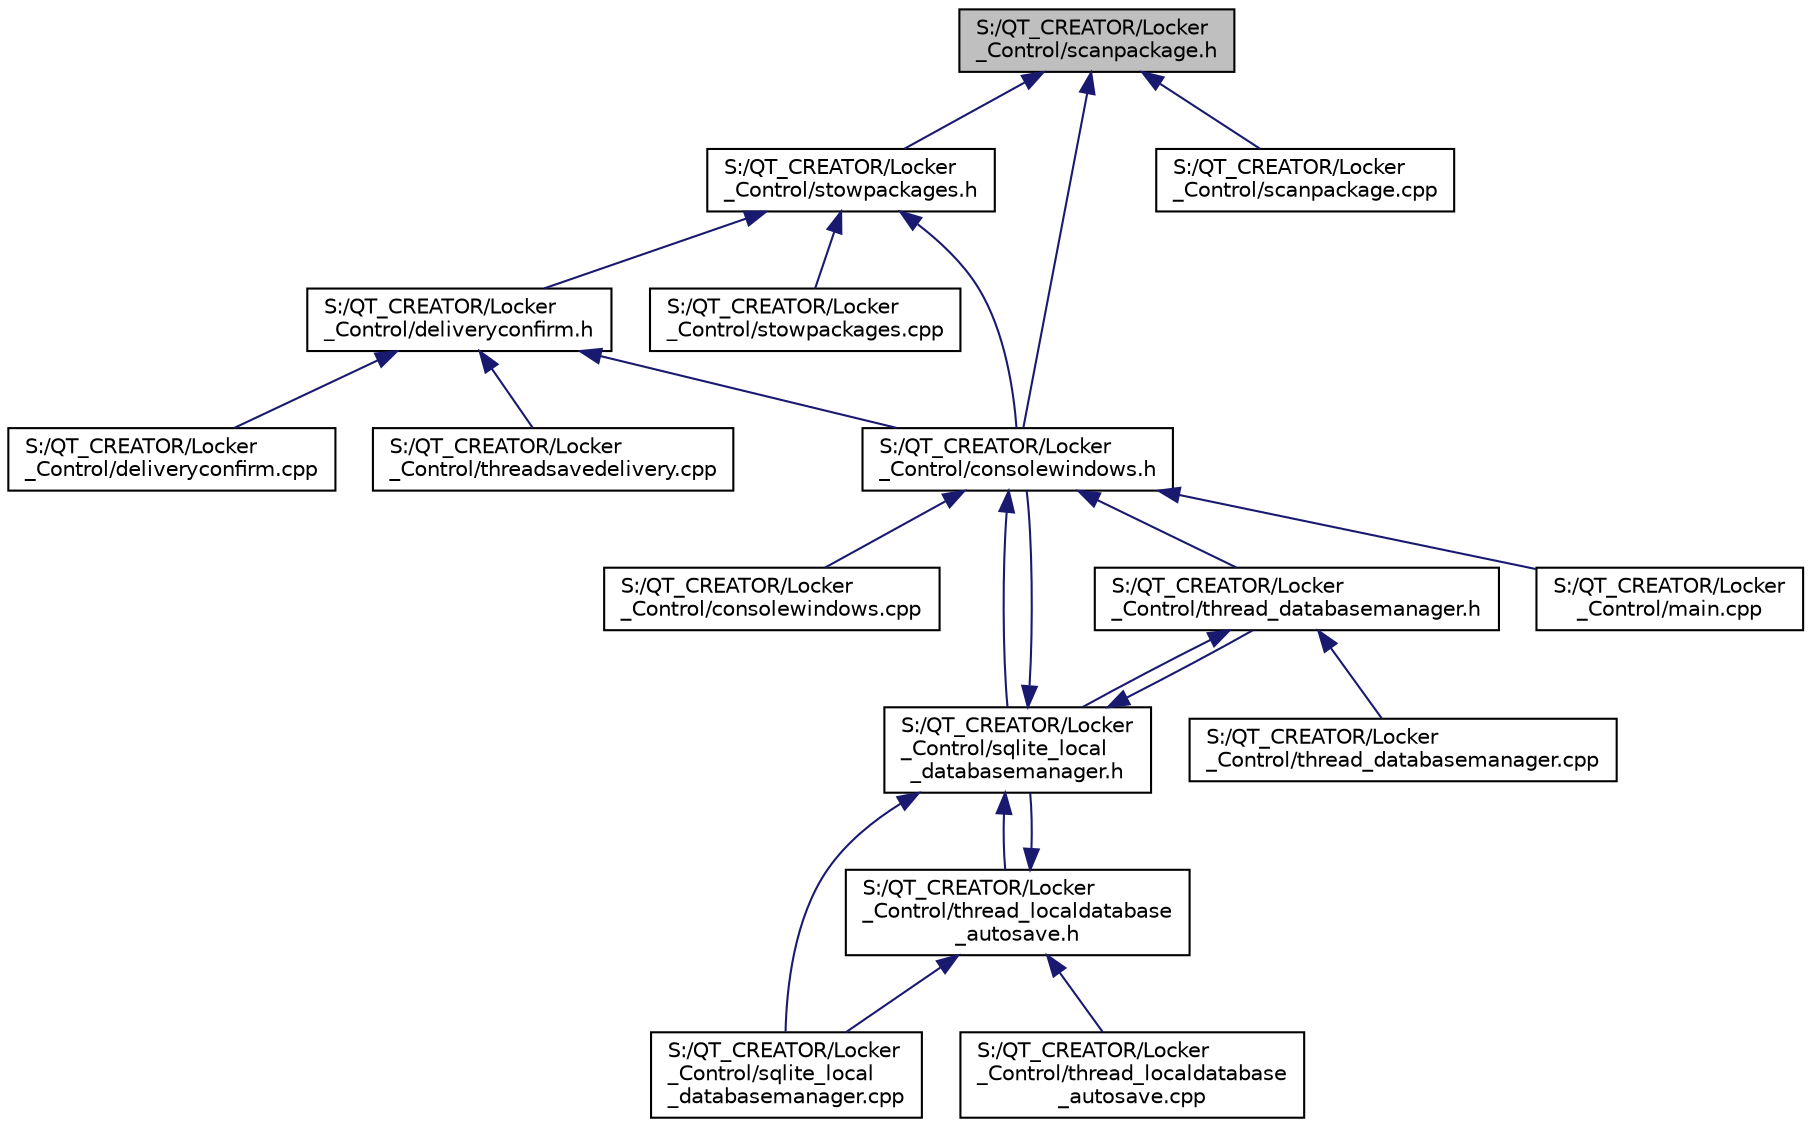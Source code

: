 digraph "S:/QT_CREATOR/Locker_Control/scanpackage.h"
{
  edge [fontname="Helvetica",fontsize="10",labelfontname="Helvetica",labelfontsize="10"];
  node [fontname="Helvetica",fontsize="10",shape=record];
  Node1 [label="S:/QT_CREATOR/Locker\l_Control/scanpackage.h",height=0.2,width=0.4,color="black", fillcolor="grey75", style="filled", fontcolor="black"];
  Node1 -> Node2 [dir="back",color="midnightblue",fontsize="10",style="solid",fontname="Helvetica"];
  Node2 [label="S:/QT_CREATOR/Locker\l_Control/stowpackages.h",height=0.2,width=0.4,color="black", fillcolor="white", style="filled",URL="$stowpackages_8h.html"];
  Node2 -> Node3 [dir="back",color="midnightblue",fontsize="10",style="solid",fontname="Helvetica"];
  Node3 [label="S:/QT_CREATOR/Locker\l_Control/deliveryconfirm.h",height=0.2,width=0.4,color="black", fillcolor="white", style="filled",URL="$deliveryconfirm_8h.html"];
  Node3 -> Node4 [dir="back",color="midnightblue",fontsize="10",style="solid",fontname="Helvetica"];
  Node4 [label="S:/QT_CREATOR/Locker\l_Control/consolewindows.h",height=0.2,width=0.4,color="black", fillcolor="white", style="filled",URL="$consolewindows_8h.html"];
  Node4 -> Node5 [dir="back",color="midnightblue",fontsize="10",style="solid",fontname="Helvetica"];
  Node5 [label="S:/QT_CREATOR/Locker\l_Control/consolewindows.cpp",height=0.2,width=0.4,color="black", fillcolor="white", style="filled",URL="$consolewindows_8cpp.html"];
  Node4 -> Node6 [dir="back",color="midnightblue",fontsize="10",style="solid",fontname="Helvetica"];
  Node6 [label="S:/QT_CREATOR/Locker\l_Control/thread_databasemanager.h",height=0.2,width=0.4,color="black", fillcolor="white", style="filled",URL="$thread__databasemanager_8h.html"];
  Node6 -> Node7 [dir="back",color="midnightblue",fontsize="10",style="solid",fontname="Helvetica"];
  Node7 [label="S:/QT_CREATOR/Locker\l_Control/sqlite_local\l_databasemanager.h",height=0.2,width=0.4,color="black", fillcolor="white", style="filled",URL="$sqlite__local__databasemanager_8h.html"];
  Node7 -> Node4 [dir="back",color="midnightblue",fontsize="10",style="solid",fontname="Helvetica"];
  Node7 -> Node6 [dir="back",color="midnightblue",fontsize="10",style="solid",fontname="Helvetica"];
  Node7 -> Node8 [dir="back",color="midnightblue",fontsize="10",style="solid",fontname="Helvetica"];
  Node8 [label="S:/QT_CREATOR/Locker\l_Control/thread_localdatabase\l_autosave.h",height=0.2,width=0.4,color="black", fillcolor="white", style="filled",URL="$thread__localdatabase__autosave_8h.html"];
  Node8 -> Node7 [dir="back",color="midnightblue",fontsize="10",style="solid",fontname="Helvetica"];
  Node8 -> Node9 [dir="back",color="midnightblue",fontsize="10",style="solid",fontname="Helvetica"];
  Node9 [label="S:/QT_CREATOR/Locker\l_Control/sqlite_local\l_databasemanager.cpp",height=0.2,width=0.4,color="black", fillcolor="white", style="filled",URL="$sqlite__local__databasemanager_8cpp.html"];
  Node8 -> Node10 [dir="back",color="midnightblue",fontsize="10",style="solid",fontname="Helvetica"];
  Node10 [label="S:/QT_CREATOR/Locker\l_Control/thread_localdatabase\l_autosave.cpp",height=0.2,width=0.4,color="black", fillcolor="white", style="filled",URL="$thread__localdatabase__autosave_8cpp.html"];
  Node7 -> Node9 [dir="back",color="midnightblue",fontsize="10",style="solid",fontname="Helvetica"];
  Node6 -> Node11 [dir="back",color="midnightblue",fontsize="10",style="solid",fontname="Helvetica"];
  Node11 [label="S:/QT_CREATOR/Locker\l_Control/thread_databasemanager.cpp",height=0.2,width=0.4,color="black", fillcolor="white", style="filled",URL="$thread__databasemanager_8cpp.html"];
  Node4 -> Node7 [dir="back",color="midnightblue",fontsize="10",style="solid",fontname="Helvetica"];
  Node4 -> Node12 [dir="back",color="midnightblue",fontsize="10",style="solid",fontname="Helvetica"];
  Node12 [label="S:/QT_CREATOR/Locker\l_Control/main.cpp",height=0.2,width=0.4,color="black", fillcolor="white", style="filled",URL="$main_8cpp.html"];
  Node3 -> Node13 [dir="back",color="midnightblue",fontsize="10",style="solid",fontname="Helvetica"];
  Node13 [label="S:/QT_CREATOR/Locker\l_Control/deliveryconfirm.cpp",height=0.2,width=0.4,color="black", fillcolor="white", style="filled",URL="$deliveryconfirm_8cpp.html"];
  Node3 -> Node14 [dir="back",color="midnightblue",fontsize="10",style="solid",fontname="Helvetica"];
  Node14 [label="S:/QT_CREATOR/Locker\l_Control/threadsavedelivery.cpp",height=0.2,width=0.4,color="black", fillcolor="white", style="filled",URL="$threadsavedelivery_8cpp.html"];
  Node2 -> Node4 [dir="back",color="midnightblue",fontsize="10",style="solid",fontname="Helvetica"];
  Node2 -> Node15 [dir="back",color="midnightblue",fontsize="10",style="solid",fontname="Helvetica"];
  Node15 [label="S:/QT_CREATOR/Locker\l_Control/stowpackages.cpp",height=0.2,width=0.4,color="black", fillcolor="white", style="filled",URL="$stowpackages_8cpp.html"];
  Node1 -> Node4 [dir="back",color="midnightblue",fontsize="10",style="solid",fontname="Helvetica"];
  Node1 -> Node16 [dir="back",color="midnightblue",fontsize="10",style="solid",fontname="Helvetica"];
  Node16 [label="S:/QT_CREATOR/Locker\l_Control/scanpackage.cpp",height=0.2,width=0.4,color="black", fillcolor="white", style="filled",URL="$scanpackage_8cpp.html"];
}
